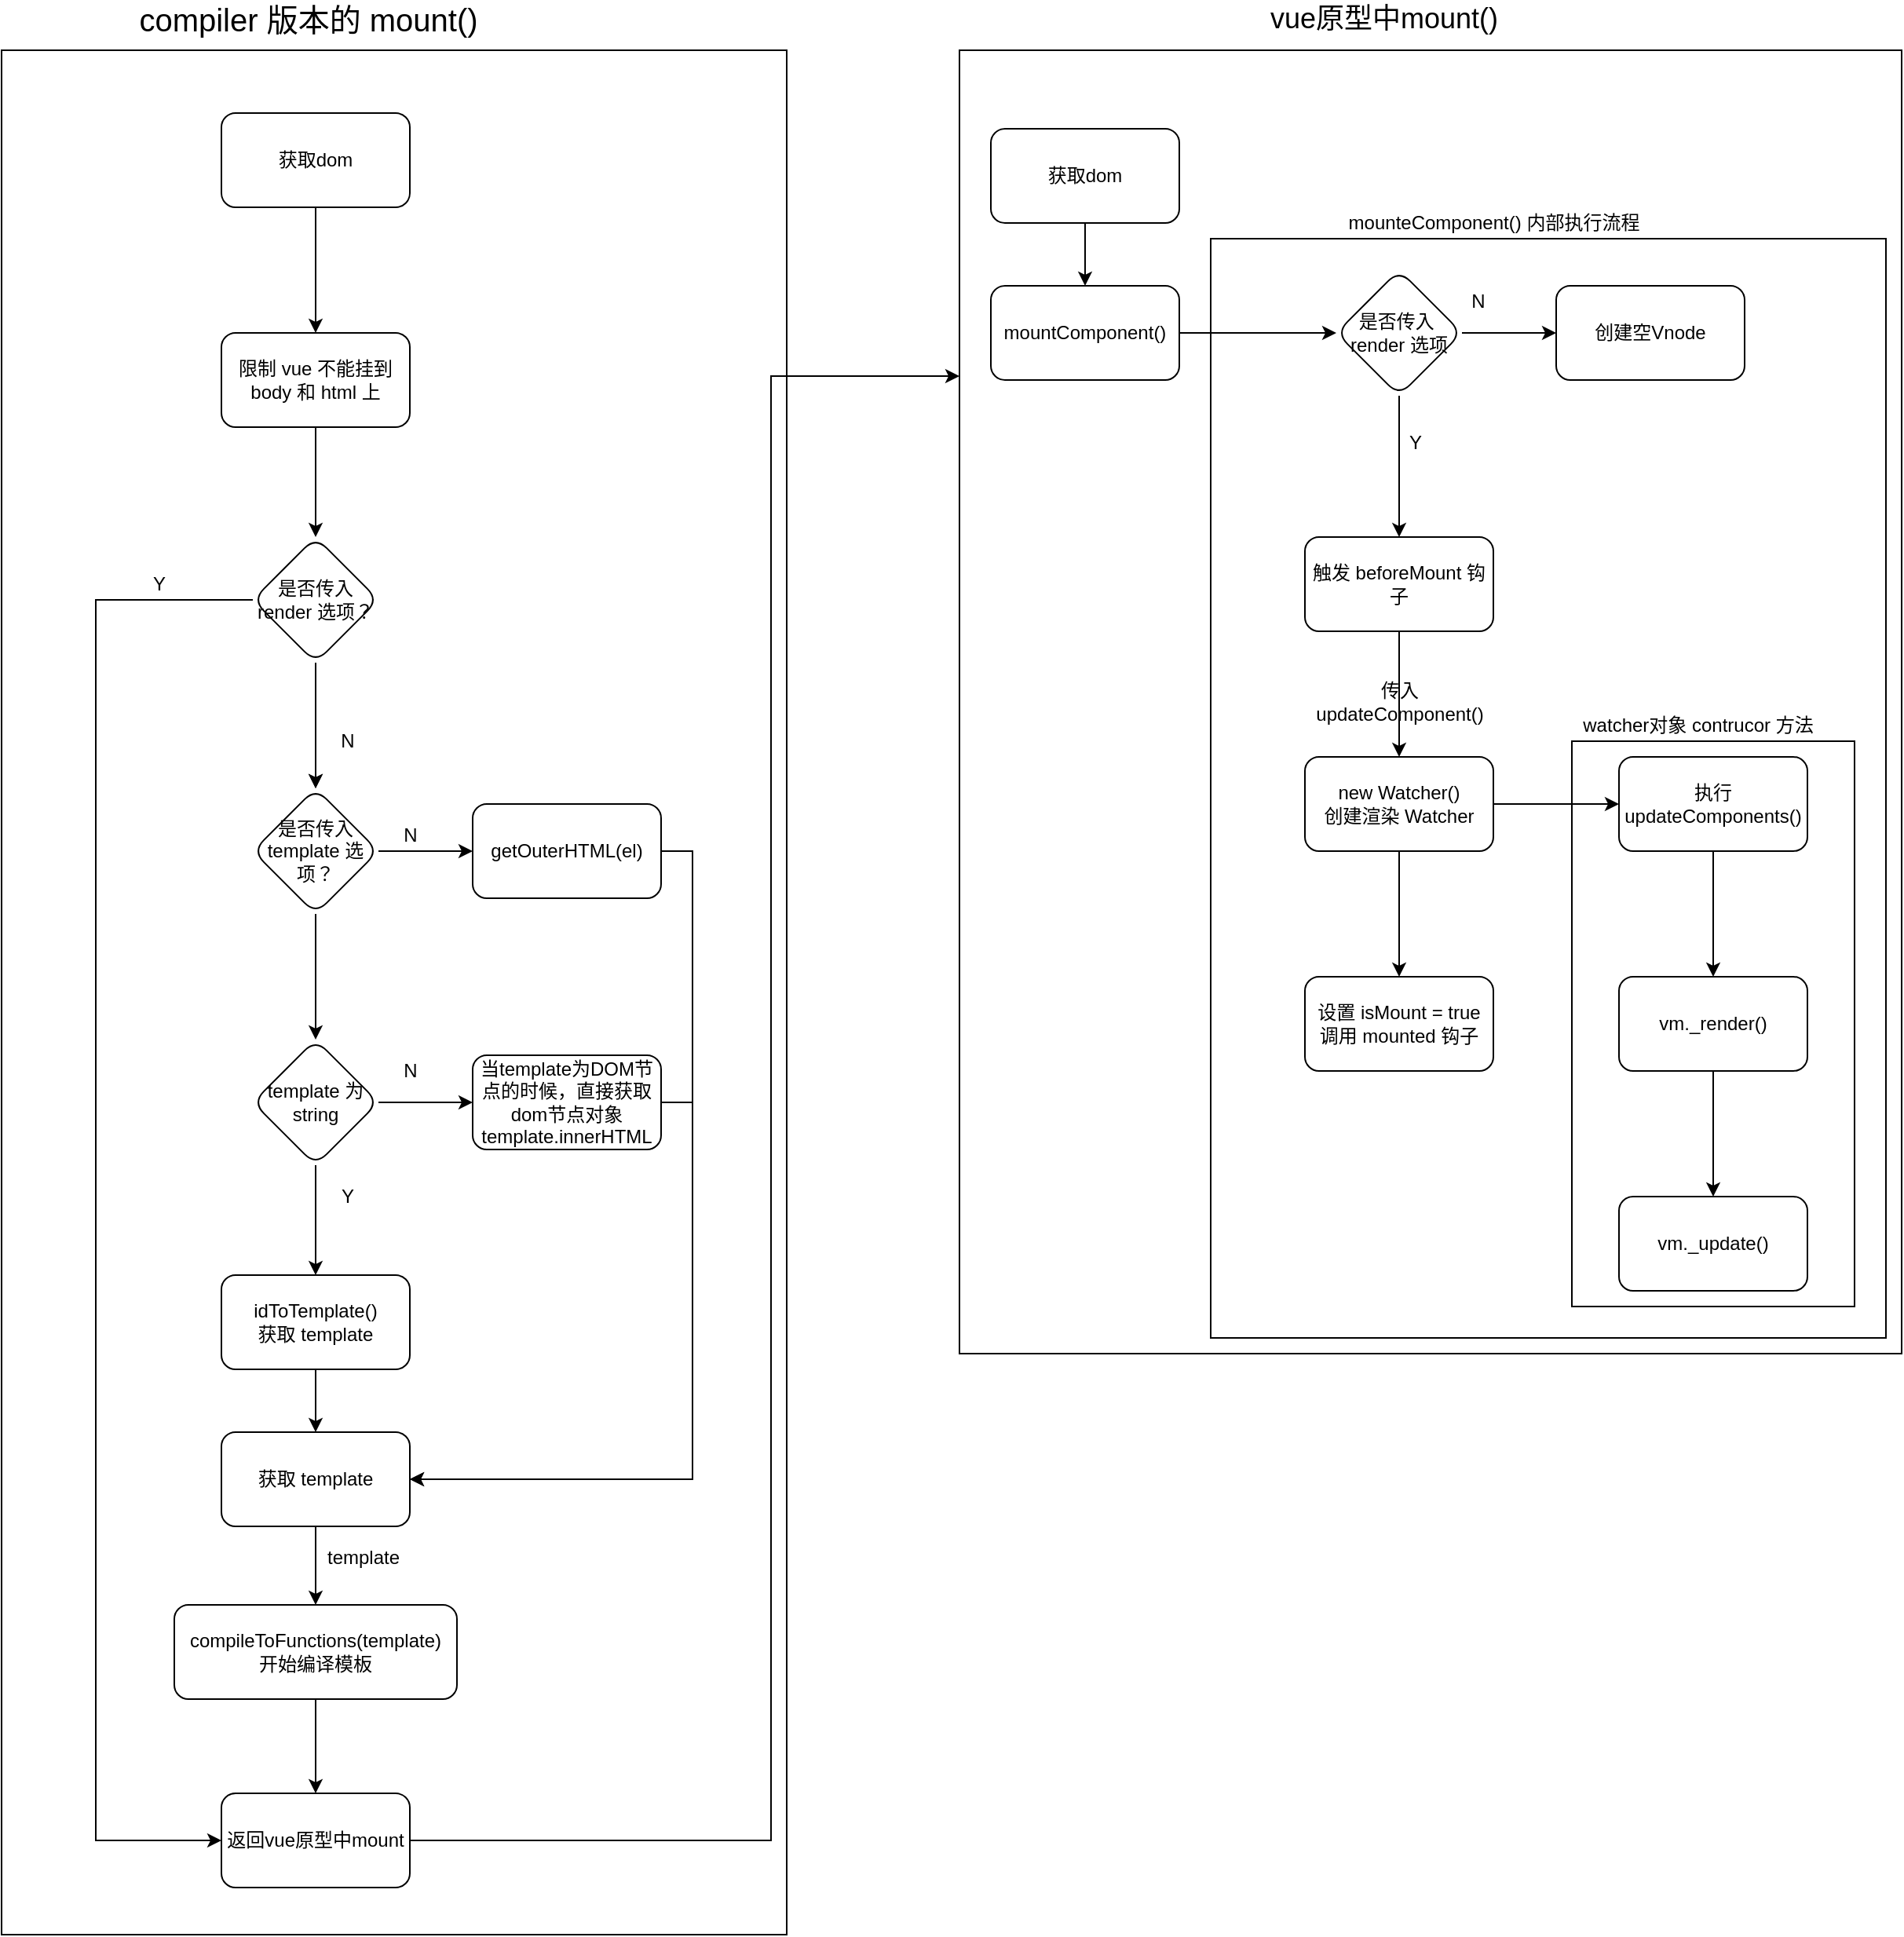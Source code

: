 <mxfile version="14.6.13" type="device"><diagram id="yBLwhS6YR8hf7aPG4rDC" name="第 1 页"><mxGraphModel dx="2057" dy="895" grid="1" gridSize="10" guides="1" tooltips="1" connect="1" arrows="1" fold="1" page="1" pageScale="1" pageWidth="827" pageHeight="1169" math="0" shadow="0"><root><mxCell id="0"/><mxCell id="1" parent="0"/><mxCell id="RIaZAZHPcoo43LJdWvO--79" value="" style="rounded=0;whiteSpace=wrap;html=1;" vertex="1" parent="1"><mxGeometry x="-10" y="40" width="500" height="1200" as="geometry"/></mxCell><mxCell id="RIaZAZHPcoo43LJdWvO--32" value="" style="group" vertex="1" connectable="0" parent="1"><mxGeometry x="600" y="10" width="600" height="860" as="geometry"/></mxCell><mxCell id="RIaZAZHPcoo43LJdWvO--30" value="" style="rounded=0;whiteSpace=wrap;html=1;" vertex="1" parent="RIaZAZHPcoo43LJdWvO--32"><mxGeometry y="30" width="600" height="830" as="geometry"/></mxCell><mxCell id="RIaZAZHPcoo43LJdWvO--27" value="" style="rounded=0;whiteSpace=wrap;html=1;" vertex="1" parent="RIaZAZHPcoo43LJdWvO--32"><mxGeometry x="160" y="150" width="430" height="700" as="geometry"/></mxCell><mxCell id="RIaZAZHPcoo43LJdWvO--23" value="" style="rounded=0;whiteSpace=wrap;html=1;" vertex="1" parent="RIaZAZHPcoo43LJdWvO--32"><mxGeometry x="390" y="470" width="180" height="360" as="geometry"/></mxCell><mxCell id="RIaZAZHPcoo43LJdWvO--1" value="获取dom" style="rounded=1;whiteSpace=wrap;html=1;" vertex="1" parent="RIaZAZHPcoo43LJdWvO--32"><mxGeometry x="20" y="80" width="120" height="60" as="geometry"/></mxCell><mxCell id="RIaZAZHPcoo43LJdWvO--2" value="mountComponent()" style="whiteSpace=wrap;html=1;rounded=1;" vertex="1" parent="RIaZAZHPcoo43LJdWvO--32"><mxGeometry x="20" y="180" width="120" height="60" as="geometry"/></mxCell><mxCell id="RIaZAZHPcoo43LJdWvO--3" value="" style="edgeStyle=orthogonalEdgeStyle;rounded=0;orthogonalLoop=1;jettySize=auto;html=1;" edge="1" parent="RIaZAZHPcoo43LJdWvO--32" source="RIaZAZHPcoo43LJdWvO--1" target="RIaZAZHPcoo43LJdWvO--2"><mxGeometry relative="1" as="geometry"/></mxCell><mxCell id="RIaZAZHPcoo43LJdWvO--6" value="是否传入&amp;nbsp;&lt;br&gt;render 选项" style="rhombus;whiteSpace=wrap;html=1;rounded=1;" vertex="1" parent="RIaZAZHPcoo43LJdWvO--32"><mxGeometry x="240" y="170" width="80" height="80" as="geometry"/></mxCell><mxCell id="RIaZAZHPcoo43LJdWvO--7" value="" style="edgeStyle=orthogonalEdgeStyle;rounded=0;orthogonalLoop=1;jettySize=auto;html=1;" edge="1" parent="RIaZAZHPcoo43LJdWvO--32" source="RIaZAZHPcoo43LJdWvO--2" target="RIaZAZHPcoo43LJdWvO--6"><mxGeometry relative="1" as="geometry"/></mxCell><mxCell id="RIaZAZHPcoo43LJdWvO--8" value="创建空Vnode" style="whiteSpace=wrap;html=1;rounded=1;" vertex="1" parent="RIaZAZHPcoo43LJdWvO--32"><mxGeometry x="380" y="180" width="120" height="60" as="geometry"/></mxCell><mxCell id="RIaZAZHPcoo43LJdWvO--9" value="" style="edgeStyle=orthogonalEdgeStyle;rounded=0;orthogonalLoop=1;jettySize=auto;html=1;" edge="1" parent="RIaZAZHPcoo43LJdWvO--32" source="RIaZAZHPcoo43LJdWvO--6" target="RIaZAZHPcoo43LJdWvO--8"><mxGeometry relative="1" as="geometry"/></mxCell><mxCell id="RIaZAZHPcoo43LJdWvO--10" value="N" style="text;html=1;align=center;verticalAlign=middle;resizable=0;points=[];autosize=1;strokeColor=none;" vertex="1" parent="RIaZAZHPcoo43LJdWvO--32"><mxGeometry x="320" y="180" width="20" height="20" as="geometry"/></mxCell><mxCell id="RIaZAZHPcoo43LJdWvO--11" value="触发 beforeMount 钩子" style="whiteSpace=wrap;html=1;rounded=1;" vertex="1" parent="RIaZAZHPcoo43LJdWvO--32"><mxGeometry x="220" y="340" width="120" height="60" as="geometry"/></mxCell><mxCell id="RIaZAZHPcoo43LJdWvO--12" value="" style="edgeStyle=orthogonalEdgeStyle;rounded=0;orthogonalLoop=1;jettySize=auto;html=1;" edge="1" parent="RIaZAZHPcoo43LJdWvO--32" source="RIaZAZHPcoo43LJdWvO--6" target="RIaZAZHPcoo43LJdWvO--11"><mxGeometry relative="1" as="geometry"/></mxCell><mxCell id="RIaZAZHPcoo43LJdWvO--13" value="Y" style="text;html=1;align=center;verticalAlign=middle;resizable=0;points=[];autosize=1;strokeColor=none;" vertex="1" parent="RIaZAZHPcoo43LJdWvO--32"><mxGeometry x="280" y="270" width="20" height="20" as="geometry"/></mxCell><mxCell id="RIaZAZHPcoo43LJdWvO--14" value="new Watcher()&lt;br&gt;创建渲染 Watcher" style="whiteSpace=wrap;html=1;rounded=1;" vertex="1" parent="RIaZAZHPcoo43LJdWvO--32"><mxGeometry x="220" y="480" width="120" height="60" as="geometry"/></mxCell><mxCell id="RIaZAZHPcoo43LJdWvO--15" value="" style="edgeStyle=orthogonalEdgeStyle;rounded=0;orthogonalLoop=1;jettySize=auto;html=1;" edge="1" parent="RIaZAZHPcoo43LJdWvO--32" source="RIaZAZHPcoo43LJdWvO--11" target="RIaZAZHPcoo43LJdWvO--14"><mxGeometry relative="1" as="geometry"/></mxCell><mxCell id="RIaZAZHPcoo43LJdWvO--16" value="传入&lt;br&gt;updateComponent()" style="text;html=1;align=center;verticalAlign=middle;resizable=0;points=[];autosize=1;strokeColor=none;" vertex="1" parent="RIaZAZHPcoo43LJdWvO--32"><mxGeometry x="220" y="430" width="120" height="30" as="geometry"/></mxCell><mxCell id="RIaZAZHPcoo43LJdWvO--17" value="执行 updateComponents()" style="whiteSpace=wrap;html=1;rounded=1;" vertex="1" parent="RIaZAZHPcoo43LJdWvO--32"><mxGeometry x="420" y="480" width="120" height="60" as="geometry"/></mxCell><mxCell id="RIaZAZHPcoo43LJdWvO--18" value="" style="edgeStyle=orthogonalEdgeStyle;rounded=0;orthogonalLoop=1;jettySize=auto;html=1;" edge="1" parent="RIaZAZHPcoo43LJdWvO--32" source="RIaZAZHPcoo43LJdWvO--14" target="RIaZAZHPcoo43LJdWvO--17"><mxGeometry relative="1" as="geometry"/></mxCell><mxCell id="RIaZAZHPcoo43LJdWvO--19" value="vm._render()" style="whiteSpace=wrap;html=1;rounded=1;" vertex="1" parent="RIaZAZHPcoo43LJdWvO--32"><mxGeometry x="420" y="620" width="120" height="60" as="geometry"/></mxCell><mxCell id="RIaZAZHPcoo43LJdWvO--20" value="" style="edgeStyle=orthogonalEdgeStyle;rounded=0;orthogonalLoop=1;jettySize=auto;html=1;" edge="1" parent="RIaZAZHPcoo43LJdWvO--32" source="RIaZAZHPcoo43LJdWvO--17" target="RIaZAZHPcoo43LJdWvO--19"><mxGeometry relative="1" as="geometry"/></mxCell><mxCell id="RIaZAZHPcoo43LJdWvO--21" value="vm._update()" style="whiteSpace=wrap;html=1;rounded=1;" vertex="1" parent="RIaZAZHPcoo43LJdWvO--32"><mxGeometry x="420" y="760" width="120" height="60" as="geometry"/></mxCell><mxCell id="RIaZAZHPcoo43LJdWvO--22" value="" style="edgeStyle=orthogonalEdgeStyle;rounded=0;orthogonalLoop=1;jettySize=auto;html=1;" edge="1" parent="RIaZAZHPcoo43LJdWvO--32" source="RIaZAZHPcoo43LJdWvO--19" target="RIaZAZHPcoo43LJdWvO--21"><mxGeometry relative="1" as="geometry"/></mxCell><mxCell id="RIaZAZHPcoo43LJdWvO--24" value="watcher对象 contrucor 方法" style="text;html=1;align=center;verticalAlign=middle;resizable=0;points=[];autosize=1;strokeColor=none;" vertex="1" parent="RIaZAZHPcoo43LJdWvO--32"><mxGeometry x="390" y="450" width="160" height="20" as="geometry"/></mxCell><mxCell id="RIaZAZHPcoo43LJdWvO--25" value="设置 isMount = true&lt;br&gt;调用 mounted 钩子" style="whiteSpace=wrap;html=1;rounded=1;" vertex="1" parent="RIaZAZHPcoo43LJdWvO--32"><mxGeometry x="220" y="620" width="120" height="60" as="geometry"/></mxCell><mxCell id="RIaZAZHPcoo43LJdWvO--26" value="" style="edgeStyle=orthogonalEdgeStyle;rounded=0;orthogonalLoop=1;jettySize=auto;html=1;" edge="1" parent="RIaZAZHPcoo43LJdWvO--32" source="RIaZAZHPcoo43LJdWvO--14" target="RIaZAZHPcoo43LJdWvO--25"><mxGeometry relative="1" as="geometry"/></mxCell><mxCell id="RIaZAZHPcoo43LJdWvO--28" value="mounteComponent() 内部执行流程" style="text;html=1;align=center;verticalAlign=middle;resizable=0;points=[];autosize=1;strokeColor=none;" vertex="1" parent="RIaZAZHPcoo43LJdWvO--32"><mxGeometry x="240" y="130" width="200" height="20" as="geometry"/></mxCell><mxCell id="RIaZAZHPcoo43LJdWvO--31" value="&lt;font style=&quot;font-size: 18px&quot;&gt;vue原型中mount()&lt;/font&gt;" style="text;html=1;align=center;verticalAlign=middle;resizable=0;points=[];autosize=1;strokeColor=none;" vertex="1" parent="RIaZAZHPcoo43LJdWvO--32"><mxGeometry x="190" width="160" height="20" as="geometry"/></mxCell><mxCell id="RIaZAZHPcoo43LJdWvO--35" value="" style="edgeStyle=orthogonalEdgeStyle;rounded=0;orthogonalLoop=1;jettySize=auto;html=1;" edge="1" parent="1" source="RIaZAZHPcoo43LJdWvO--33" target="RIaZAZHPcoo43LJdWvO--34"><mxGeometry relative="1" as="geometry"/></mxCell><mxCell id="RIaZAZHPcoo43LJdWvO--33" value="获取dom" style="rounded=1;whiteSpace=wrap;html=1;" vertex="1" parent="1"><mxGeometry x="130" y="80" width="120" height="60" as="geometry"/></mxCell><mxCell id="RIaZAZHPcoo43LJdWvO--39" value="" style="edgeStyle=orthogonalEdgeStyle;rounded=0;orthogonalLoop=1;jettySize=auto;html=1;" edge="1" parent="1" source="RIaZAZHPcoo43LJdWvO--34" target="RIaZAZHPcoo43LJdWvO--38"><mxGeometry relative="1" as="geometry"/></mxCell><mxCell id="RIaZAZHPcoo43LJdWvO--34" value="限制 vue 不能挂到 body 和 html 上" style="whiteSpace=wrap;html=1;rounded=1;" vertex="1" parent="1"><mxGeometry x="130" y="220" width="120" height="60" as="geometry"/></mxCell><mxCell id="RIaZAZHPcoo43LJdWvO--46" value="" style="edgeStyle=orthogonalEdgeStyle;rounded=0;orthogonalLoop=1;jettySize=auto;html=1;" edge="1" parent="1" source="RIaZAZHPcoo43LJdWvO--38" target="RIaZAZHPcoo43LJdWvO--45"><mxGeometry relative="1" as="geometry"/></mxCell><mxCell id="RIaZAZHPcoo43LJdWvO--47" value="" style="edgeStyle=orthogonalEdgeStyle;rounded=0;orthogonalLoop=1;jettySize=auto;html=1;" edge="1" parent="1" source="RIaZAZHPcoo43LJdWvO--38" target="RIaZAZHPcoo43LJdWvO--45"><mxGeometry relative="1" as="geometry"/></mxCell><mxCell id="RIaZAZHPcoo43LJdWvO--78" style="edgeStyle=orthogonalEdgeStyle;rounded=0;orthogonalLoop=1;jettySize=auto;html=1;entryX=0;entryY=0.5;entryDx=0;entryDy=0;" edge="1" parent="1" source="RIaZAZHPcoo43LJdWvO--38" target="RIaZAZHPcoo43LJdWvO--72"><mxGeometry relative="1" as="geometry"><Array as="points"><mxPoint x="50" y="390"/><mxPoint x="50" y="1180"/></Array></mxGeometry></mxCell><mxCell id="RIaZAZHPcoo43LJdWvO--38" value="是否传入 render 选项？" style="rhombus;whiteSpace=wrap;html=1;rounded=1;" vertex="1" parent="1"><mxGeometry x="150" y="350" width="80" height="80" as="geometry"/></mxCell><mxCell id="RIaZAZHPcoo43LJdWvO--52" value="" style="edgeStyle=orthogonalEdgeStyle;rounded=0;orthogonalLoop=1;jettySize=auto;html=1;" edge="1" parent="1" source="RIaZAZHPcoo43LJdWvO--45" target="RIaZAZHPcoo43LJdWvO--51"><mxGeometry relative="1" as="geometry"/></mxCell><mxCell id="RIaZAZHPcoo43LJdWvO--60" value="" style="edgeStyle=orthogonalEdgeStyle;rounded=0;orthogonalLoop=1;jettySize=auto;html=1;" edge="1" parent="1" source="RIaZAZHPcoo43LJdWvO--45" target="RIaZAZHPcoo43LJdWvO--59"><mxGeometry relative="1" as="geometry"/></mxCell><mxCell id="RIaZAZHPcoo43LJdWvO--45" value="是否传入 template 选项？" style="rhombus;whiteSpace=wrap;html=1;rounded=1;" vertex="1" parent="1"><mxGeometry x="150" y="510" width="80" height="80" as="geometry"/></mxCell><mxCell id="RIaZAZHPcoo43LJdWvO--48" value="N" style="text;html=1;align=center;verticalAlign=middle;resizable=0;points=[];autosize=1;strokeColor=none;" vertex="1" parent="1"><mxGeometry x="200" y="470" width="20" height="20" as="geometry"/></mxCell><mxCell id="RIaZAZHPcoo43LJdWvO--54" value="" style="edgeStyle=orthogonalEdgeStyle;rounded=0;orthogonalLoop=1;jettySize=auto;html=1;" edge="1" parent="1" source="RIaZAZHPcoo43LJdWvO--51" target="RIaZAZHPcoo43LJdWvO--53"><mxGeometry relative="1" as="geometry"/></mxCell><mxCell id="RIaZAZHPcoo43LJdWvO--57" value="" style="edgeStyle=orthogonalEdgeStyle;rounded=0;orthogonalLoop=1;jettySize=auto;html=1;" edge="1" parent="1" source="RIaZAZHPcoo43LJdWvO--51" target="RIaZAZHPcoo43LJdWvO--56"><mxGeometry relative="1" as="geometry"/></mxCell><mxCell id="RIaZAZHPcoo43LJdWvO--51" value="template 为 string" style="rhombus;whiteSpace=wrap;html=1;rounded=1;" vertex="1" parent="1"><mxGeometry x="150" y="670" width="80" height="80" as="geometry"/></mxCell><mxCell id="RIaZAZHPcoo43LJdWvO--68" value="" style="edgeStyle=orthogonalEdgeStyle;rounded=0;orthogonalLoop=1;jettySize=auto;html=1;" edge="1" parent="1" source="RIaZAZHPcoo43LJdWvO--53" target="RIaZAZHPcoo43LJdWvO--67"><mxGeometry relative="1" as="geometry"/></mxCell><mxCell id="RIaZAZHPcoo43LJdWvO--53" value="idToTemplate()&lt;br&gt;获取 template" style="whiteSpace=wrap;html=1;rounded=1;" vertex="1" parent="1"><mxGeometry x="130" y="820" width="120" height="60" as="geometry"/></mxCell><mxCell id="RIaZAZHPcoo43LJdWvO--55" value="Y" style="text;html=1;align=center;verticalAlign=middle;resizable=0;points=[];autosize=1;strokeColor=none;" vertex="1" parent="1"><mxGeometry x="200" y="760" width="20" height="20" as="geometry"/></mxCell><mxCell id="RIaZAZHPcoo43LJdWvO--69" style="edgeStyle=orthogonalEdgeStyle;rounded=0;orthogonalLoop=1;jettySize=auto;html=1;entryX=1;entryY=0.5;entryDx=0;entryDy=0;" edge="1" parent="1" source="RIaZAZHPcoo43LJdWvO--56" target="RIaZAZHPcoo43LJdWvO--67"><mxGeometry relative="1" as="geometry"><Array as="points"><mxPoint x="430" y="710"/><mxPoint x="430" y="950"/></Array></mxGeometry></mxCell><mxCell id="RIaZAZHPcoo43LJdWvO--56" value="当template为DOM节点的时候，直接获取dom节点对象&lt;br&gt;template.innerHTML" style="whiteSpace=wrap;html=1;rounded=1;" vertex="1" parent="1"><mxGeometry x="290" y="680" width="120" height="60" as="geometry"/></mxCell><mxCell id="RIaZAZHPcoo43LJdWvO--58" value="N" style="text;html=1;align=center;verticalAlign=middle;resizable=0;points=[];autosize=1;strokeColor=none;" vertex="1" parent="1"><mxGeometry x="240" y="680" width="20" height="20" as="geometry"/></mxCell><mxCell id="RIaZAZHPcoo43LJdWvO--64" style="edgeStyle=orthogonalEdgeStyle;rounded=0;orthogonalLoop=1;jettySize=auto;html=1;entryX=1;entryY=0.5;entryDx=0;entryDy=0;" edge="1" parent="1" source="RIaZAZHPcoo43LJdWvO--59" target="RIaZAZHPcoo43LJdWvO--67"><mxGeometry relative="1" as="geometry"><mxPoint x="460" y="780" as="targetPoint"/><Array as="points"><mxPoint x="430" y="550"/><mxPoint x="430" y="950"/></Array></mxGeometry></mxCell><mxCell id="RIaZAZHPcoo43LJdWvO--59" value="getOuterHTML(el)" style="whiteSpace=wrap;html=1;rounded=1;" vertex="1" parent="1"><mxGeometry x="290" y="520" width="120" height="60" as="geometry"/></mxCell><mxCell id="RIaZAZHPcoo43LJdWvO--61" value="N" style="text;html=1;align=center;verticalAlign=middle;resizable=0;points=[];autosize=1;strokeColor=none;" vertex="1" parent="1"><mxGeometry x="240" y="530" width="20" height="20" as="geometry"/></mxCell><mxCell id="RIaZAZHPcoo43LJdWvO--77" value="" style="edgeStyle=orthogonalEdgeStyle;rounded=0;orthogonalLoop=1;jettySize=auto;html=1;" edge="1" parent="1" source="RIaZAZHPcoo43LJdWvO--62" target="RIaZAZHPcoo43LJdWvO--72"><mxGeometry relative="1" as="geometry"/></mxCell><mxCell id="RIaZAZHPcoo43LJdWvO--62" value="compileToFunctions(template)&lt;br&gt;开始编译模板" style="whiteSpace=wrap;html=1;rounded=1;" vertex="1" parent="1"><mxGeometry x="100" y="1030" width="180" height="60" as="geometry"/></mxCell><mxCell id="RIaZAZHPcoo43LJdWvO--70" value="" style="edgeStyle=orthogonalEdgeStyle;rounded=0;orthogonalLoop=1;jettySize=auto;html=1;" edge="1" parent="1" source="RIaZAZHPcoo43LJdWvO--67" target="RIaZAZHPcoo43LJdWvO--62"><mxGeometry relative="1" as="geometry"/></mxCell><mxCell id="RIaZAZHPcoo43LJdWvO--67" value="获取 template" style="whiteSpace=wrap;html=1;rounded=1;" vertex="1" parent="1"><mxGeometry x="130" y="920" width="120" height="60" as="geometry"/></mxCell><mxCell id="RIaZAZHPcoo43LJdWvO--71" value="template" style="text;html=1;align=center;verticalAlign=middle;resizable=0;points=[];autosize=1;strokeColor=none;" vertex="1" parent="1"><mxGeometry x="190" y="990" width="60" height="20" as="geometry"/></mxCell><mxCell id="RIaZAZHPcoo43LJdWvO--74" style="edgeStyle=orthogonalEdgeStyle;rounded=0;orthogonalLoop=1;jettySize=auto;html=1;entryX=0;entryY=0.25;entryDx=0;entryDy=0;" edge="1" parent="1" source="RIaZAZHPcoo43LJdWvO--72" target="RIaZAZHPcoo43LJdWvO--30"><mxGeometry relative="1" as="geometry"><Array as="points"><mxPoint x="480" y="1180"/><mxPoint x="480" y="248"/></Array></mxGeometry></mxCell><mxCell id="RIaZAZHPcoo43LJdWvO--72" value="返回vue原型中mount" style="whiteSpace=wrap;html=1;rounded=1;" vertex="1" parent="1"><mxGeometry x="130" y="1150" width="120" height="60" as="geometry"/></mxCell><mxCell id="RIaZAZHPcoo43LJdWvO--75" value="Y" style="text;html=1;align=center;verticalAlign=middle;resizable=0;points=[];autosize=1;strokeColor=none;" vertex="1" parent="1"><mxGeometry x="80" y="370" width="20" height="20" as="geometry"/></mxCell><mxCell id="RIaZAZHPcoo43LJdWvO--80" value="&lt;font style=&quot;font-size: 20px&quot;&gt;compiler 版本的 mount()&lt;/font&gt;" style="text;html=1;align=center;verticalAlign=middle;resizable=0;points=[];autosize=1;strokeColor=none;" vertex="1" parent="1"><mxGeometry x="70" y="10" width="230" height="20" as="geometry"/></mxCell></root></mxGraphModel></diagram></mxfile>